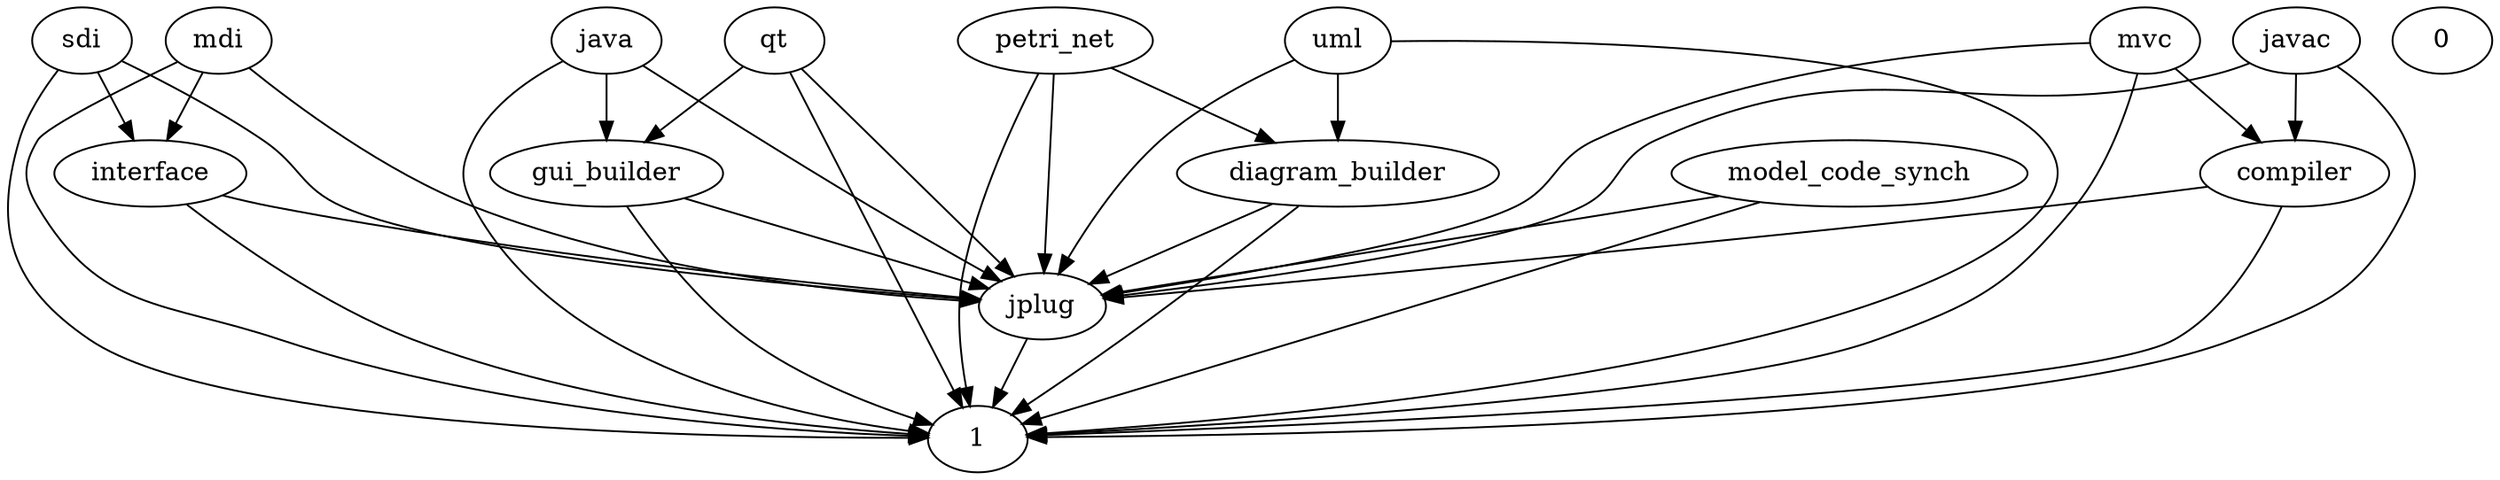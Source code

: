 digraph G {
  java;
  sdi;
  petri_net;
  jplug;
  mdi;
  model_code_synch;
  gui_builder;
  diagram_builder;
  uml;
  qt;
  0;
  mvc;
  javac;
  compiler;
  1;
  interface;
  compiler -> jplug;
  gui_builder -> jplug;
  petri_net -> diagram_builder;
  mvc -> compiler;
  qt -> gui_builder;
  model_code_synch -> jplug;
  jplug -> 1;
  diagram_builder -> jplug;
  uml -> diagram_builder;
  interface -> jplug;
  sdi -> interface;
  mdi -> interface;
  javac -> compiler;
  java -> gui_builder;
  java -> jplug;
  sdi -> jplug;
  petri_net -> jplug;
  mdi -> jplug;
  model_code_synch -> 1;
  gui_builder -> 1;
  diagram_builder -> 1;
  uml -> jplug;
  uml -> 1;
  qt -> jplug;
  qt -> 1;
  mvc -> jplug;
  javac -> jplug;
  compiler -> 1;
  interface -> 1;
  java -> 1;
  sdi -> 1;
  petri_net -> 1;
  mdi -> 1;
  mvc -> 1;
  javac -> 1;
}
